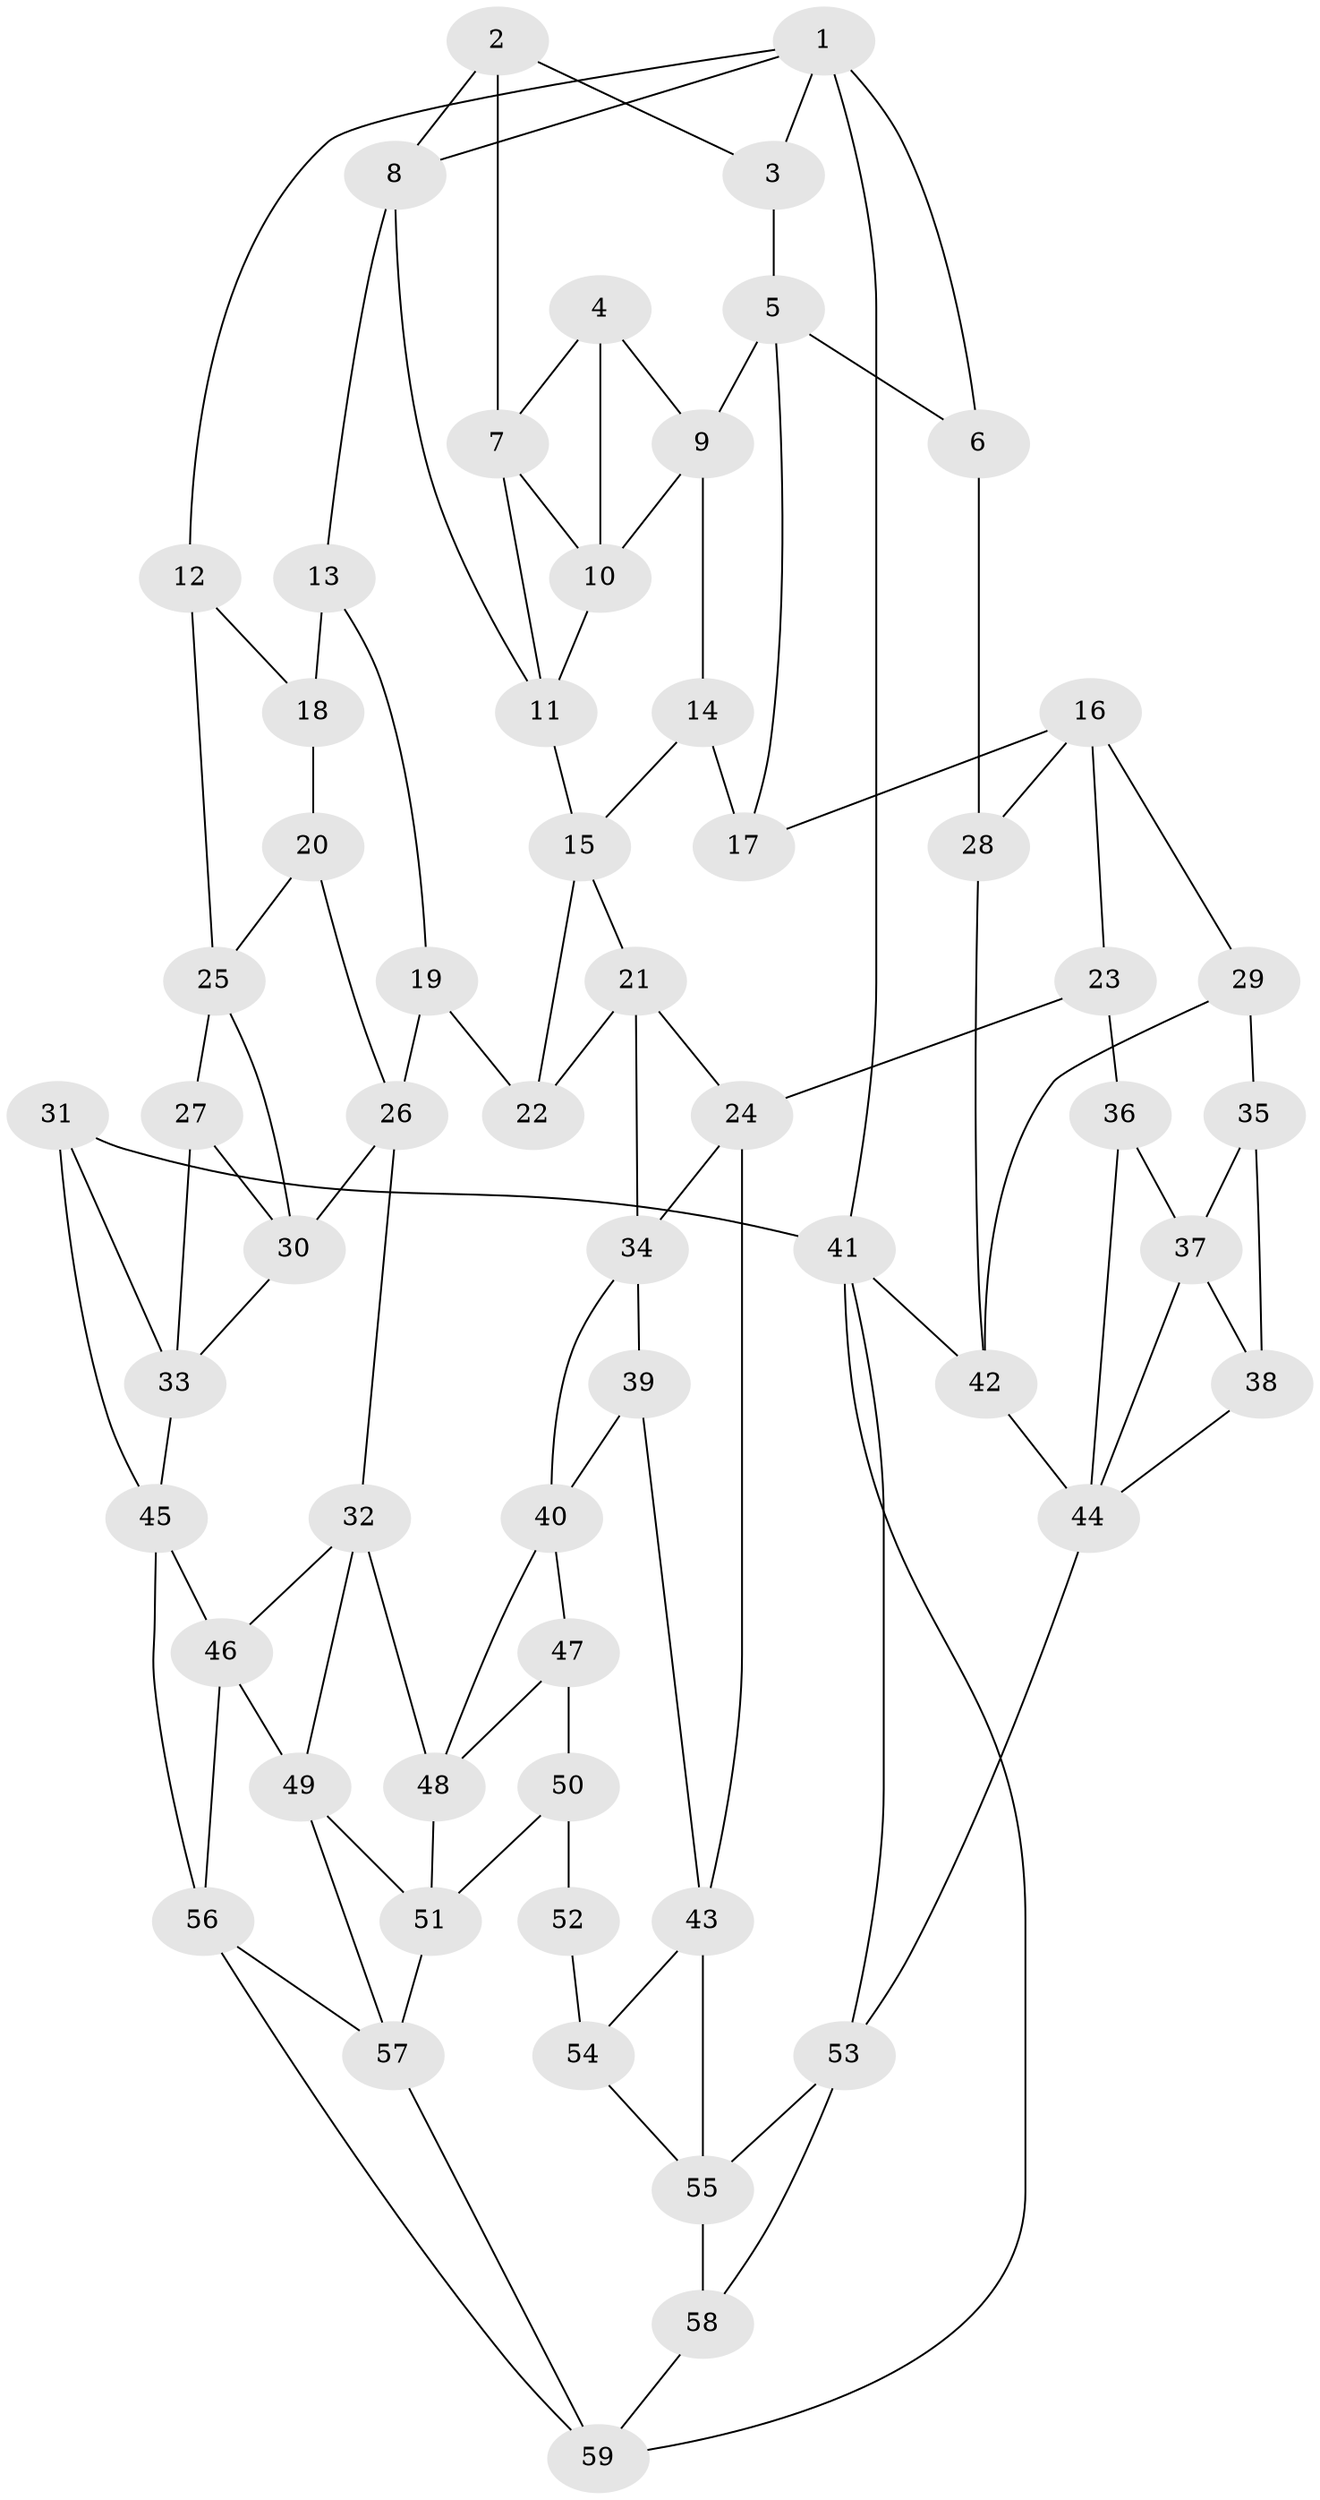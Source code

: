// original degree distribution, {3: 0.03389830508474576, 5: 0.4915254237288136, 4: 0.2288135593220339, 6: 0.2457627118644068}
// Generated by graph-tools (version 1.1) at 2025/03/03/09/25 03:03:19]
// undirected, 59 vertices, 106 edges
graph export_dot {
graph [start="1"]
  node [color=gray90,style=filled];
  1;
  2;
  3;
  4;
  5;
  6;
  7;
  8;
  9;
  10;
  11;
  12;
  13;
  14;
  15;
  16;
  17;
  18;
  19;
  20;
  21;
  22;
  23;
  24;
  25;
  26;
  27;
  28;
  29;
  30;
  31;
  32;
  33;
  34;
  35;
  36;
  37;
  38;
  39;
  40;
  41;
  42;
  43;
  44;
  45;
  46;
  47;
  48;
  49;
  50;
  51;
  52;
  53;
  54;
  55;
  56;
  57;
  58;
  59;
  1 -- 3 [weight=1.0];
  1 -- 6 [weight=1.0];
  1 -- 8 [weight=1.0];
  1 -- 12 [weight=1.0];
  1 -- 41 [weight=2.0];
  2 -- 3 [weight=1.0];
  2 -- 7 [weight=1.0];
  2 -- 8 [weight=1.0];
  3 -- 5 [weight=1.0];
  4 -- 7 [weight=1.0];
  4 -- 9 [weight=1.0];
  4 -- 10 [weight=1.0];
  5 -- 6 [weight=1.0];
  5 -- 9 [weight=1.0];
  5 -- 17 [weight=1.0];
  6 -- 28 [weight=2.0];
  7 -- 10 [weight=1.0];
  7 -- 11 [weight=1.0];
  8 -- 11 [weight=1.0];
  8 -- 13 [weight=1.0];
  9 -- 10 [weight=1.0];
  9 -- 14 [weight=1.0];
  10 -- 11 [weight=1.0];
  11 -- 15 [weight=1.0];
  12 -- 18 [weight=1.0];
  12 -- 25 [weight=1.0];
  13 -- 18 [weight=1.0];
  13 -- 19 [weight=1.0];
  14 -- 15 [weight=1.0];
  14 -- 17 [weight=2.0];
  15 -- 21 [weight=1.0];
  15 -- 22 [weight=1.0];
  16 -- 17 [weight=1.0];
  16 -- 23 [weight=1.0];
  16 -- 28 [weight=1.0];
  16 -- 29 [weight=1.0];
  18 -- 20 [weight=1.0];
  19 -- 22 [weight=2.0];
  19 -- 26 [weight=1.0];
  20 -- 25 [weight=1.0];
  20 -- 26 [weight=1.0];
  21 -- 22 [weight=1.0];
  21 -- 24 [weight=1.0];
  21 -- 34 [weight=1.0];
  23 -- 24 [weight=1.0];
  23 -- 36 [weight=2.0];
  24 -- 34 [weight=1.0];
  24 -- 43 [weight=1.0];
  25 -- 27 [weight=1.0];
  25 -- 30 [weight=1.0];
  26 -- 30 [weight=1.0];
  26 -- 32 [weight=1.0];
  27 -- 30 [weight=1.0];
  27 -- 33 [weight=1.0];
  28 -- 42 [weight=1.0];
  29 -- 35 [weight=2.0];
  29 -- 42 [weight=1.0];
  30 -- 33 [weight=1.0];
  31 -- 33 [weight=1.0];
  31 -- 41 [weight=1.0];
  31 -- 45 [weight=1.0];
  32 -- 46 [weight=1.0];
  32 -- 48 [weight=1.0];
  32 -- 49 [weight=1.0];
  33 -- 45 [weight=1.0];
  34 -- 39 [weight=1.0];
  34 -- 40 [weight=1.0];
  35 -- 37 [weight=1.0];
  35 -- 38 [weight=1.0];
  36 -- 37 [weight=1.0];
  36 -- 44 [weight=1.0];
  37 -- 38 [weight=1.0];
  37 -- 44 [weight=1.0];
  38 -- 44 [weight=1.0];
  39 -- 40 [weight=1.0];
  39 -- 43 [weight=1.0];
  40 -- 47 [weight=1.0];
  40 -- 48 [weight=1.0];
  41 -- 42 [weight=1.0];
  41 -- 53 [weight=1.0];
  41 -- 59 [weight=1.0];
  42 -- 44 [weight=1.0];
  43 -- 54 [weight=1.0];
  43 -- 55 [weight=1.0];
  44 -- 53 [weight=1.0];
  45 -- 46 [weight=1.0];
  45 -- 56 [weight=1.0];
  46 -- 49 [weight=1.0];
  46 -- 56 [weight=1.0];
  47 -- 48 [weight=1.0];
  47 -- 50 [weight=1.0];
  48 -- 51 [weight=1.0];
  49 -- 51 [weight=1.0];
  49 -- 57 [weight=1.0];
  50 -- 51 [weight=1.0];
  50 -- 52 [weight=2.0];
  51 -- 57 [weight=1.0];
  52 -- 54 [weight=2.0];
  53 -- 55 [weight=1.0];
  53 -- 58 [weight=1.0];
  54 -- 55 [weight=1.0];
  55 -- 58 [weight=1.0];
  56 -- 57 [weight=1.0];
  56 -- 59 [weight=1.0];
  57 -- 59 [weight=1.0];
  58 -- 59 [weight=1.0];
}
